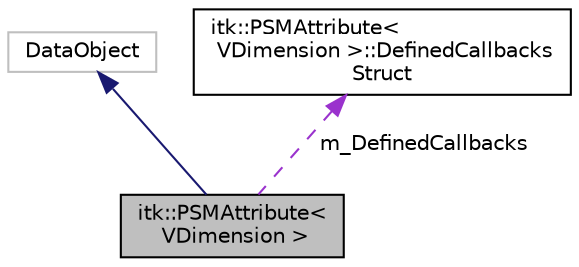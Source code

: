 digraph "itk::PSMAttribute&lt; VDimension &gt;"
{
  edge [fontname="Helvetica",fontsize="10",labelfontname="Helvetica",labelfontsize="10"];
  node [fontname="Helvetica",fontsize="10",shape=record];
  Node1 [label="itk::PSMAttribute\<\l VDimension \>",height=0.2,width=0.4,color="black", fillcolor="grey75", style="filled", fontcolor="black"];
  Node2 -> Node1 [dir="back",color="midnightblue",fontsize="10",style="solid",fontname="Helvetica"];
  Node2 [label="DataObject",height=0.2,width=0.4,color="grey75", fillcolor="white", style="filled"];
  Node3 -> Node1 [dir="back",color="darkorchid3",fontsize="10",style="dashed",label=" m_DefinedCallbacks" ,fontname="Helvetica"];
  Node3 [label="itk::PSMAttribute\<\l VDimension \>::DefinedCallbacks\lStruct",height=0.2,width=0.4,color="black", fillcolor="white", style="filled",URL="$structitk_1_1_p_s_m_attribute_1_1_defined_callbacks_struct.html"];
}
